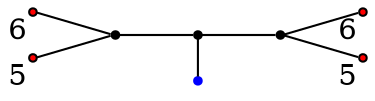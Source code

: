 graph diagram {
node [shape=point,color=black];
rankdir = LR;
subgraph subdiagram {
2 -- 1 -- 3;
}
{7,8} -- 2;
{rank=same;1 -- 4};
3 -- {6,5}
4 [color=blue];
5 [fillcolor=red,xlabel=5];
6 [fillcolor=red,xlabel=6];
7 [fillcolor=red,xlabel=6];
8 [fillcolor=red,xlabel=5];
}
